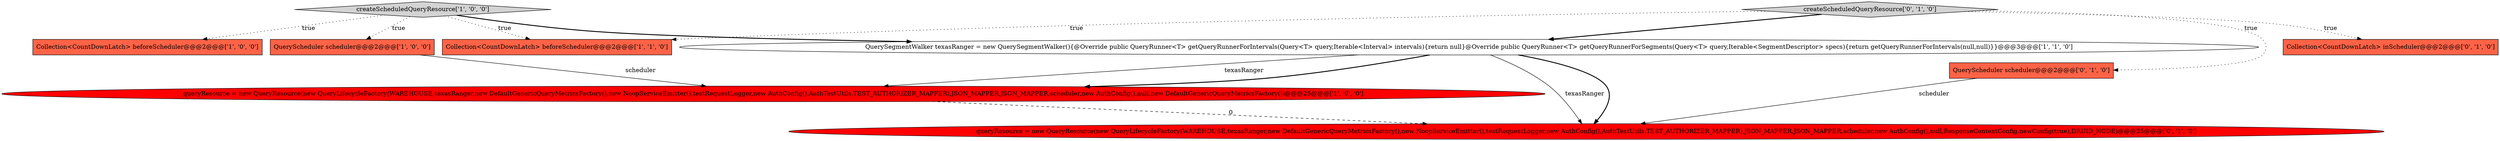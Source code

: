 digraph {
5 [style = filled, label = "queryResource = new QueryResource(new QueryLifecycleFactory(WAREHOUSE,texasRanger,new DefaultGenericQueryMetricsFactory(),new NoopServiceEmitter(),testRequestLogger,new AuthConfig(),AuthTestUtils.TEST_AUTHORIZER_MAPPER),JSON_MAPPER,JSON_MAPPER,scheduler,new AuthConfig(),null,new DefaultGenericQueryMetricsFactory())@@@25@@@['1', '0', '0']", fillcolor = red, shape = ellipse image = "AAA1AAABBB1BBB"];
6 [style = filled, label = "queryResource = new QueryResource(new QueryLifecycleFactory(WAREHOUSE,texasRanger,new DefaultGenericQueryMetricsFactory(),new NoopServiceEmitter(),testRequestLogger,new AuthConfig(),AuthTestUtils.TEST_AUTHORIZER_MAPPER),JSON_MAPPER,JSON_MAPPER,scheduler,new AuthConfig(),null,ResponseContextConfig.newConfig(true),DRUID_NODE)@@@25@@@['0', '1', '0']", fillcolor = red, shape = ellipse image = "AAA1AAABBB2BBB"];
9 [style = filled, label = "QueryScheduler scheduler@@@2@@@['0', '1', '0']", fillcolor = tomato, shape = box image = "AAA0AAABBB2BBB"];
8 [style = filled, label = "createScheduledQueryResource['0', '1', '0']", fillcolor = lightgray, shape = diamond image = "AAA0AAABBB2BBB"];
0 [style = filled, label = "QueryScheduler scheduler@@@2@@@['1', '0', '0']", fillcolor = tomato, shape = box image = "AAA0AAABBB1BBB"];
2 [style = filled, label = "QuerySegmentWalker texasRanger = new QuerySegmentWalker(){@Override public QueryRunner<T> getQueryRunnerForIntervals(Query<T> query,Iterable<Interval> intervals){return null}@Override public QueryRunner<T> getQueryRunnerForSegments(Query<T> query,Iterable<SegmentDescriptor> specs){return getQueryRunnerForIntervals(null,null)}}@@@3@@@['1', '1', '0']", fillcolor = white, shape = ellipse image = "AAA0AAABBB1BBB"];
7 [style = filled, label = "Collection<CountDownLatch> inScheduler@@@2@@@['0', '1', '0']", fillcolor = tomato, shape = box image = "AAA0AAABBB2BBB"];
3 [style = filled, label = "Collection<CountDownLatch> beforeScheduler@@@2@@@['1', '0', '0']", fillcolor = tomato, shape = box image = "AAA0AAABBB1BBB"];
1 [style = filled, label = "createScheduledQueryResource['1', '0', '0']", fillcolor = lightgray, shape = diamond image = "AAA0AAABBB1BBB"];
4 [style = filled, label = "Collection<CountDownLatch> beforeScheduler@@@2@@@['1', '1', '0']", fillcolor = tomato, shape = box image = "AAA0AAABBB1BBB"];
8->7 [style = dotted, label="true"];
0->5 [style = solid, label="scheduler"];
1->2 [style = bold, label=""];
2->5 [style = solid, label="texasRanger"];
1->0 [style = dotted, label="true"];
1->4 [style = dotted, label="true"];
8->9 [style = dotted, label="true"];
2->6 [style = solid, label="texasRanger"];
5->6 [style = dashed, label="0"];
9->6 [style = solid, label="scheduler"];
8->2 [style = bold, label=""];
2->6 [style = bold, label=""];
8->4 [style = dotted, label="true"];
2->5 [style = bold, label=""];
1->3 [style = dotted, label="true"];
}
